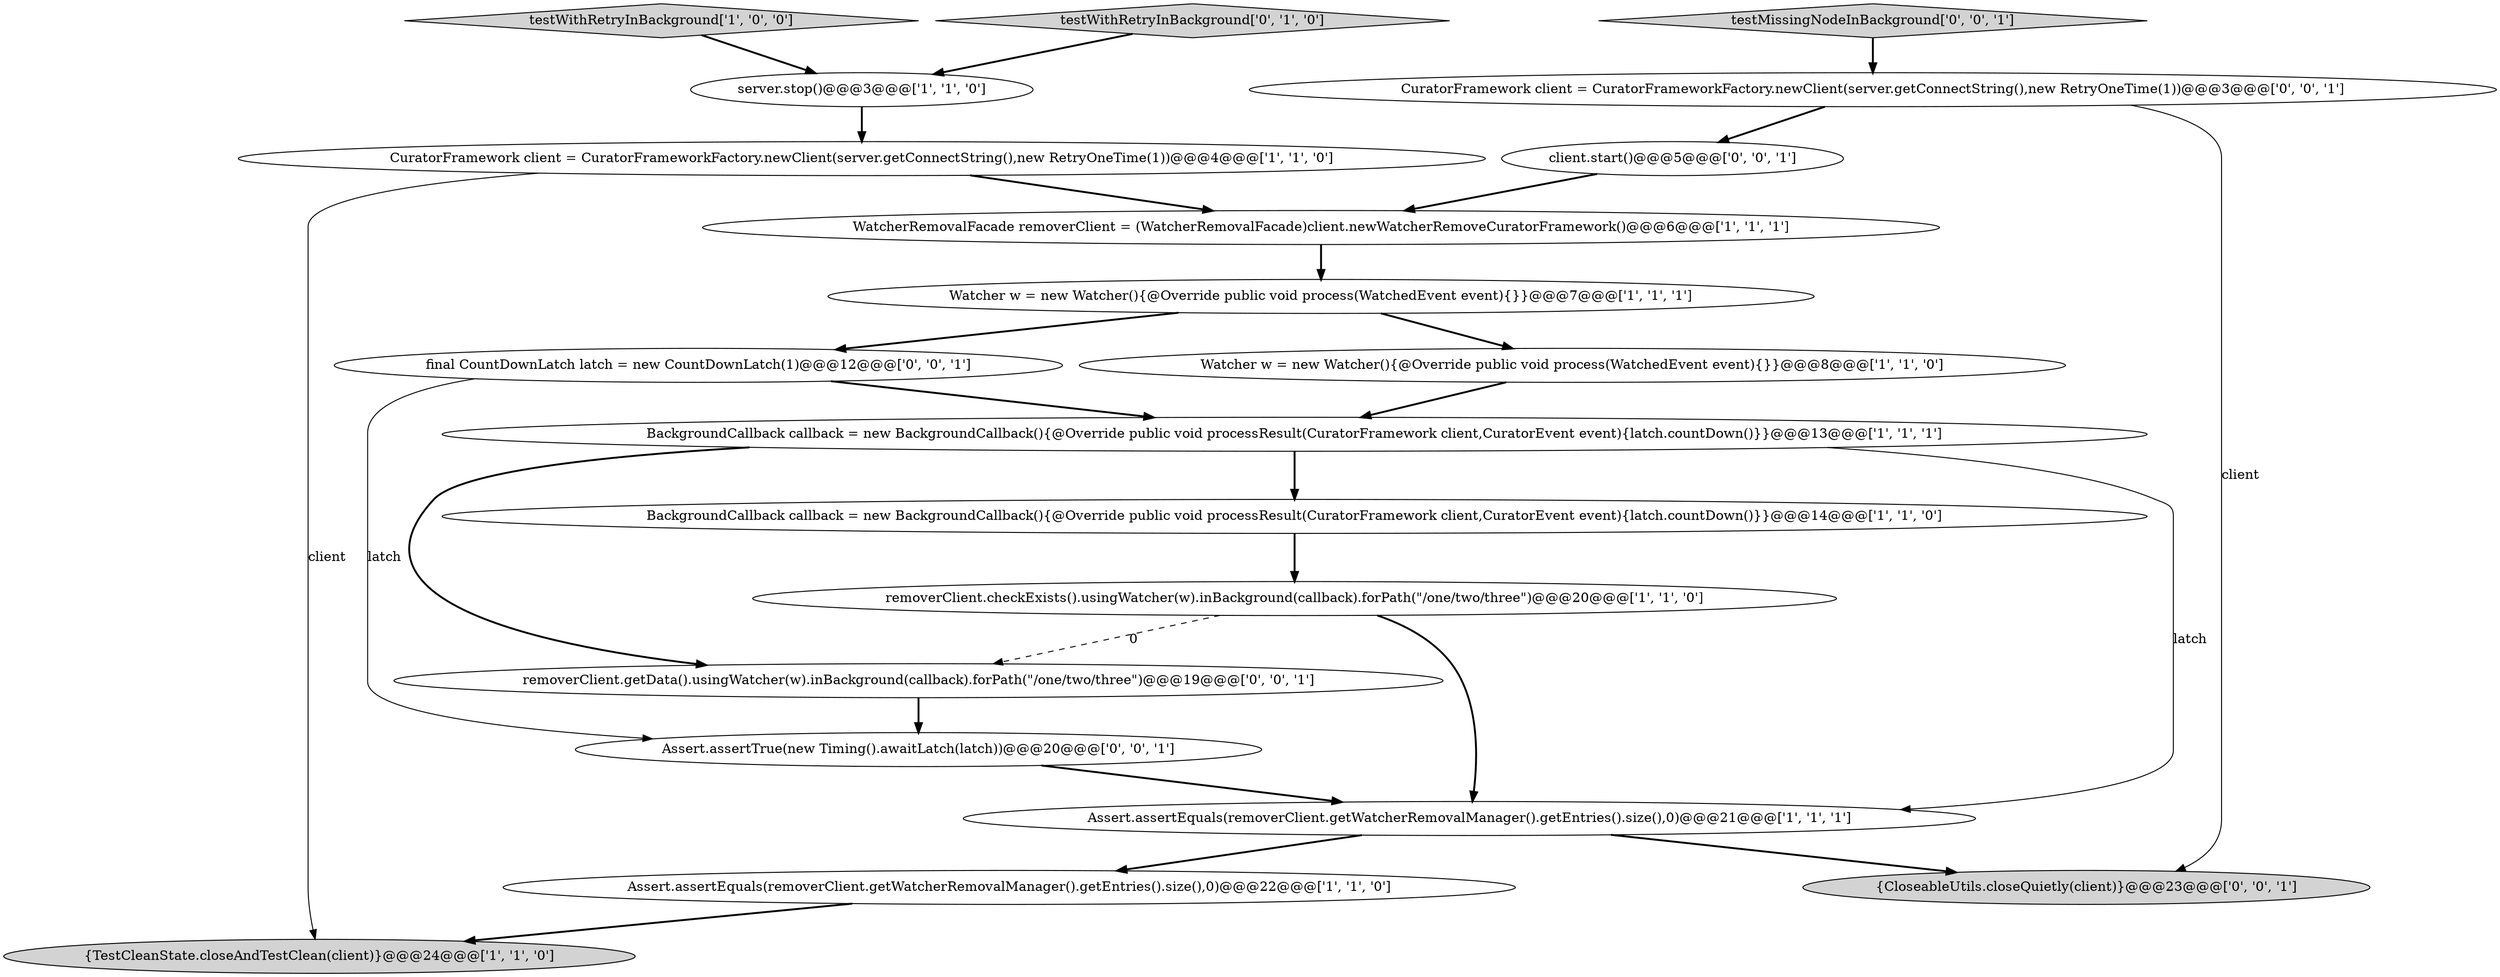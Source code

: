 digraph {
11 [style = filled, label = "removerClient.checkExists().usingWatcher(w).inBackground(callback).forPath(\"/one/two/three\")@@@20@@@['1', '1', '0']", fillcolor = white, shape = ellipse image = "AAA0AAABBB1BBB"];
5 [style = filled, label = "{TestCleanState.closeAndTestClean(client)}@@@24@@@['1', '1', '0']", fillcolor = lightgray, shape = ellipse image = "AAA0AAABBB1BBB"];
10 [style = filled, label = "CuratorFramework client = CuratorFrameworkFactory.newClient(server.getConnectString(),new RetryOneTime(1))@@@4@@@['1', '1', '0']", fillcolor = white, shape = ellipse image = "AAA0AAABBB1BBB"];
9 [style = filled, label = "testWithRetryInBackground['1', '0', '0']", fillcolor = lightgray, shape = diamond image = "AAA0AAABBB1BBB"];
8 [style = filled, label = "BackgroundCallback callback = new BackgroundCallback(){@Override public void processResult(CuratorFramework client,CuratorEvent event){latch.countDown()}}@@@14@@@['1', '1', '0']", fillcolor = white, shape = ellipse image = "AAA0AAABBB1BBB"];
14 [style = filled, label = "final CountDownLatch latch = new CountDownLatch(1)@@@12@@@['0', '0', '1']", fillcolor = white, shape = ellipse image = "AAA0AAABBB3BBB"];
16 [style = filled, label = "{CloseableUtils.closeQuietly(client)}@@@23@@@['0', '0', '1']", fillcolor = lightgray, shape = ellipse image = "AAA0AAABBB3BBB"];
17 [style = filled, label = "removerClient.getData().usingWatcher(w).inBackground(callback).forPath(\"/one/two/three\")@@@19@@@['0', '0', '1']", fillcolor = white, shape = ellipse image = "AAA0AAABBB3BBB"];
19 [style = filled, label = "client.start()@@@5@@@['0', '0', '1']", fillcolor = white, shape = ellipse image = "AAA0AAABBB3BBB"];
0 [style = filled, label = "Assert.assertEquals(removerClient.getWatcherRemovalManager().getEntries().size(),0)@@@21@@@['1', '1', '1']", fillcolor = white, shape = ellipse image = "AAA0AAABBB1BBB"];
3 [style = filled, label = "Assert.assertEquals(removerClient.getWatcherRemovalManager().getEntries().size(),0)@@@22@@@['1', '1', '0']", fillcolor = white, shape = ellipse image = "AAA0AAABBB1BBB"];
6 [style = filled, label = "BackgroundCallback callback = new BackgroundCallback(){@Override public void processResult(CuratorFramework client,CuratorEvent event){latch.countDown()}}@@@13@@@['1', '1', '1']", fillcolor = white, shape = ellipse image = "AAA0AAABBB1BBB"];
15 [style = filled, label = "testMissingNodeInBackground['0', '0', '1']", fillcolor = lightgray, shape = diamond image = "AAA0AAABBB3BBB"];
7 [style = filled, label = "Watcher w = new Watcher(){@Override public void process(WatchedEvent event){}}@@@8@@@['1', '1', '0']", fillcolor = white, shape = ellipse image = "AAA0AAABBB1BBB"];
12 [style = filled, label = "testWithRetryInBackground['0', '1', '0']", fillcolor = lightgray, shape = diamond image = "AAA0AAABBB2BBB"];
2 [style = filled, label = "Watcher w = new Watcher(){@Override public void process(WatchedEvent event){}}@@@7@@@['1', '1', '1']", fillcolor = white, shape = ellipse image = "AAA0AAABBB1BBB"];
4 [style = filled, label = "WatcherRemovalFacade removerClient = (WatcherRemovalFacade)client.newWatcherRemoveCuratorFramework()@@@6@@@['1', '1', '1']", fillcolor = white, shape = ellipse image = "AAA0AAABBB1BBB"];
18 [style = filled, label = "Assert.assertTrue(new Timing().awaitLatch(latch))@@@20@@@['0', '0', '1']", fillcolor = white, shape = ellipse image = "AAA0AAABBB3BBB"];
1 [style = filled, label = "server.stop()@@@3@@@['1', '1', '0']", fillcolor = white, shape = ellipse image = "AAA0AAABBB1BBB"];
13 [style = filled, label = "CuratorFramework client = CuratorFrameworkFactory.newClient(server.getConnectString(),new RetryOneTime(1))@@@3@@@['0', '0', '1']", fillcolor = white, shape = ellipse image = "AAA0AAABBB3BBB"];
1->10 [style = bold, label=""];
13->19 [style = bold, label=""];
2->7 [style = bold, label=""];
17->18 [style = bold, label=""];
11->0 [style = bold, label=""];
6->0 [style = solid, label="latch"];
7->6 [style = bold, label=""];
14->18 [style = solid, label="latch"];
12->1 [style = bold, label=""];
6->17 [style = bold, label=""];
0->3 [style = bold, label=""];
11->17 [style = dashed, label="0"];
6->8 [style = bold, label=""];
3->5 [style = bold, label=""];
4->2 [style = bold, label=""];
8->11 [style = bold, label=""];
10->4 [style = bold, label=""];
15->13 [style = bold, label=""];
14->6 [style = bold, label=""];
19->4 [style = bold, label=""];
2->14 [style = bold, label=""];
9->1 [style = bold, label=""];
13->16 [style = solid, label="client"];
10->5 [style = solid, label="client"];
18->0 [style = bold, label=""];
0->16 [style = bold, label=""];
}
